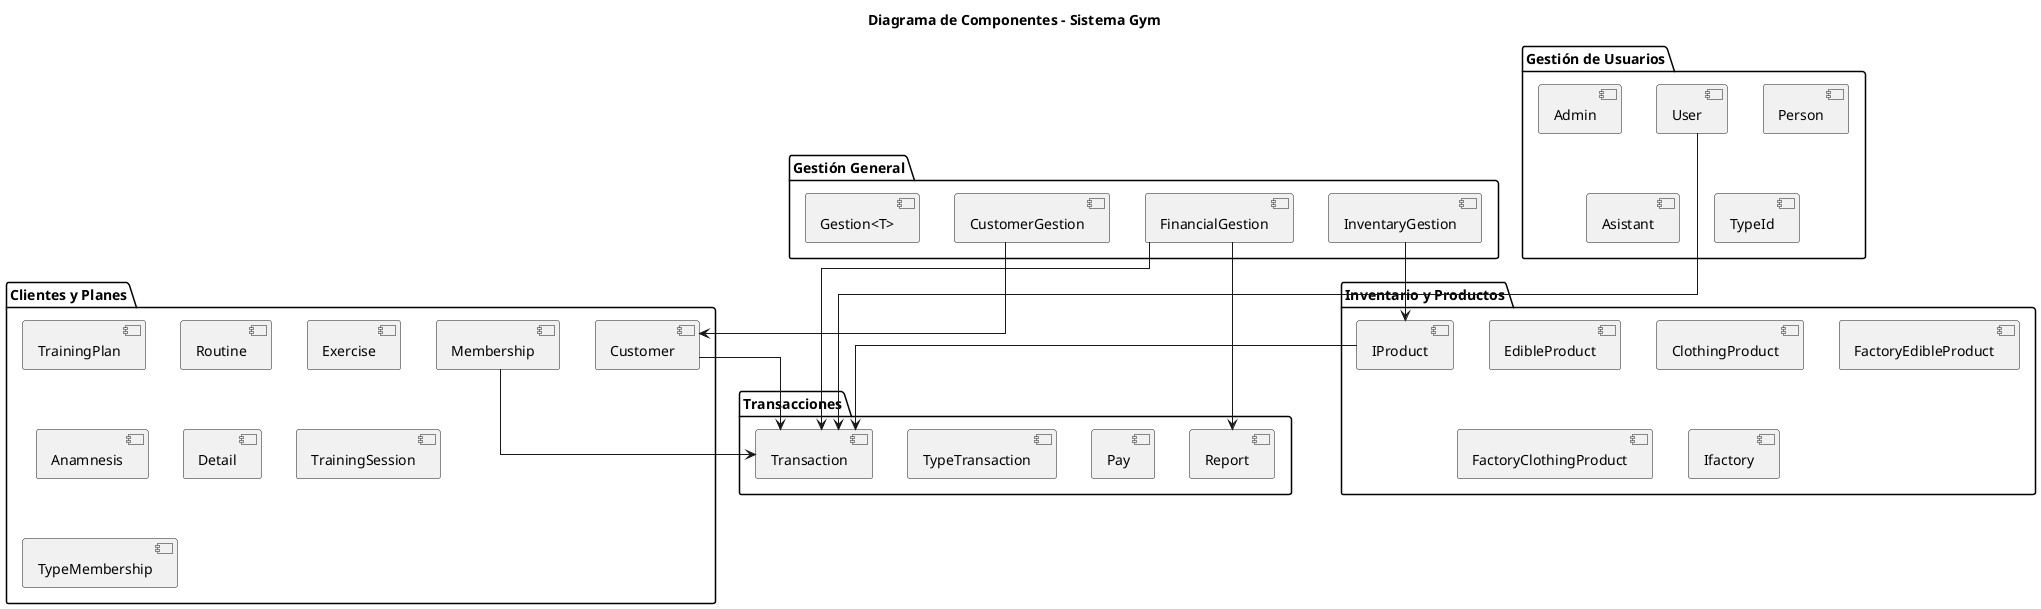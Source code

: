 @startuml
title Diagrama de Componentes - Sistema Gym
'!AGREGAR ATRIBUTOS Y MÉTODOS NECESARIOS A ADMIN, ASISTANT
'! AGREGAR GETTERS SETTERS Y CONSTRUCTORES A TODAS LAS QUE FALTEN
'! AGREGAR CARDINALIDADES
package "Gestión de Usuarios" {
  [Person]
  [User]
  [Admin]
  [Asistant]
  [TypeId]
}

package "Clientes y Planes" {
  [Customer]
  [Membership]
  [TrainingPlan]
  [Routine]
  [Exercise]
  [Anamnesis]
  [Detail]
  [TrainingSession]
  [TypeMembership]
}

package "Inventario y Productos" {
  [IProduct]
  [EdibleProduct]
  [ClothingProduct]
  [FactoryEdibleProduct]
  [FactoryClothingProduct]
  [Ifactory]
}

package "Gestión General" {
  [InventaryGestion]
  [CustomerGestion]
  [FinancialGestion]
  [Gestion<T>]
}

package "Transacciones" {
  [Transaction]
  [Pay]
  [TypeTransaction]
  [Report]
}

' Relaciones entre componentes
[User] --> [Transaction]
[Customer] --> [Transaction]
[Membership] --> [Transaction]
[IProduct] --> [Transaction]

[InventaryGestion] --> [IProduct]
[CustomerGestion] --> [Customer]
[FinancialGestion] --> [Transaction]

[FinancialGestion] --> [Report]


skinparam classAttributeIconSize 8
skinparam classFontSize 16
skinparam classFontName "Arial"
skinparam classBorderColor #212837
skinparam classHeaderFontColor #FFFFFF
skinparam classHeaderBackgroundColor #8BB9E6
skinparam classArrowColor #6E95C2
skinparam linetype ortho
@enduml
